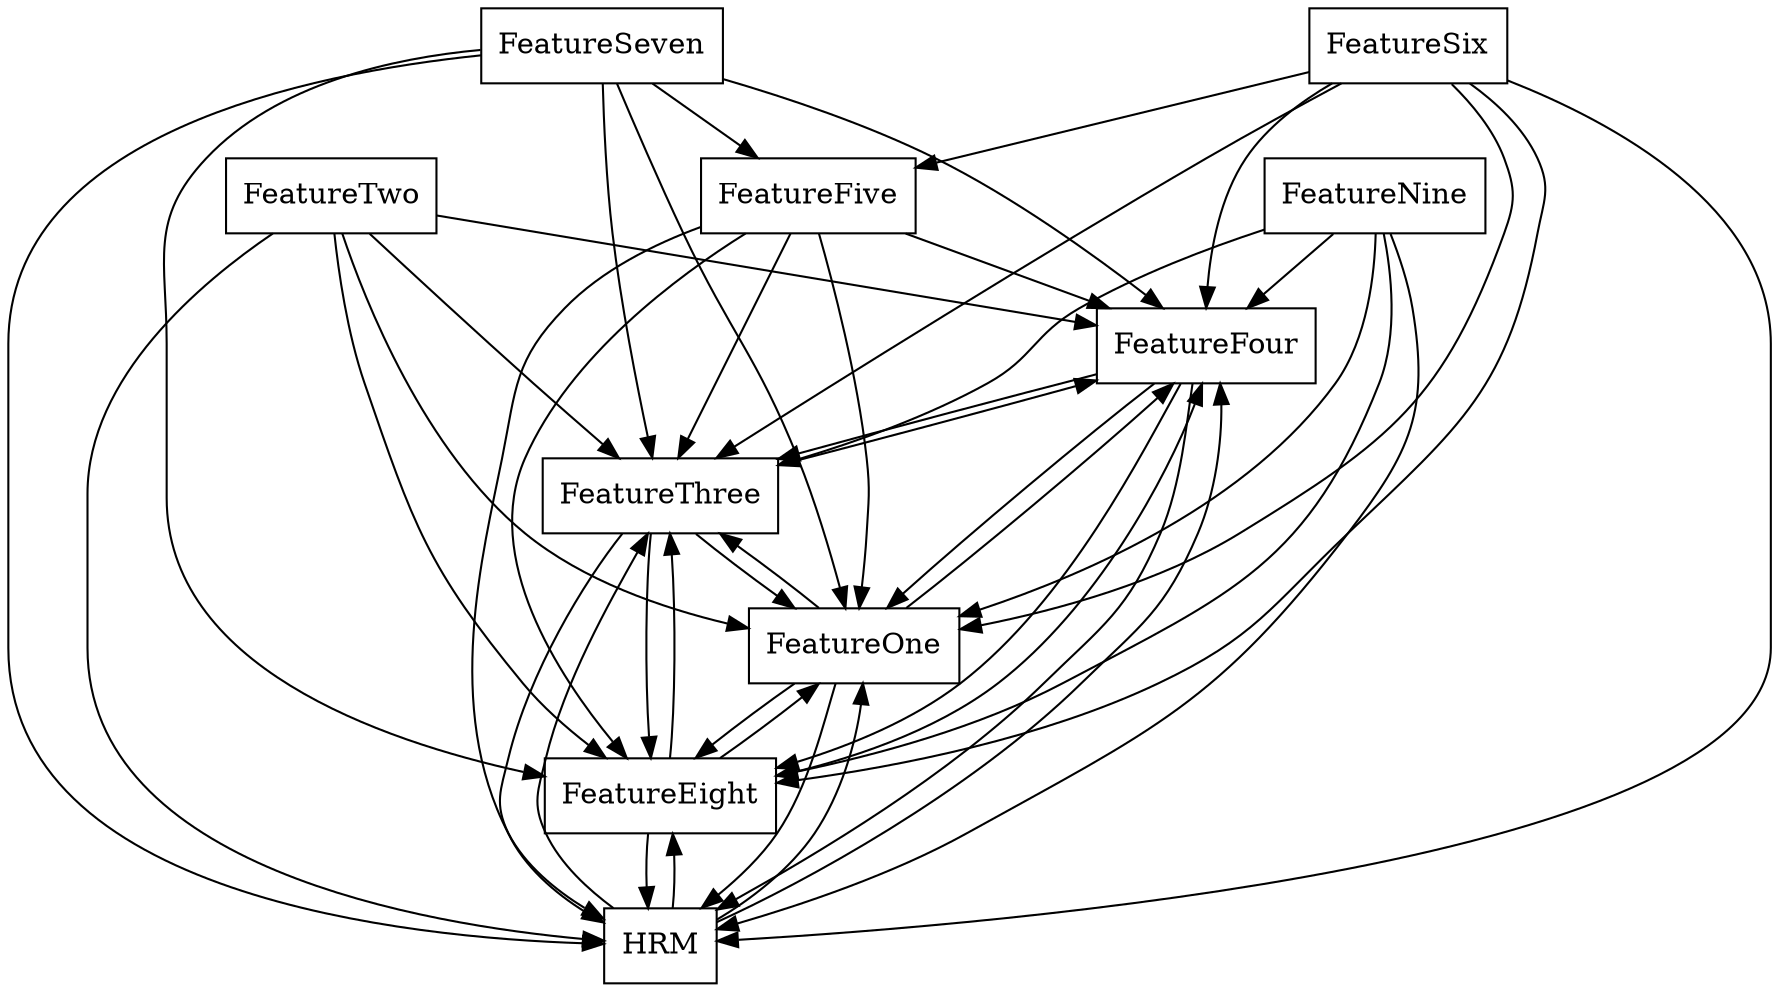 digraph{
graph [rankdir=TB];
node [shape=box];
edge [arrowhead=normal];
0[label="FeatureFour",]
1[label="FeatureTwo",]
2[label="FeatureThree",]
3[label="FeatureSeven",]
4[label="FeatureSix",]
5[label="FeatureFive",]
6[label="HRM",]
7[label="FeatureNine",]
8[label="FeatureEight",]
9[label="FeatureOne",]
0->2[label="",]
0->6[label="",]
0->8[label="",]
0->9[label="",]
1->0[label="",]
1->2[label="",]
1->6[label="",]
1->8[label="",]
1->9[label="",]
2->0[label="",]
2->6[label="",]
2->8[label="",]
2->9[label="",]
3->0[label="",]
3->2[label="",]
3->5[label="",]
3->6[label="",]
3->8[label="",]
3->9[label="",]
4->0[label="",]
4->2[label="",]
4->5[label="",]
4->6[label="",]
4->8[label="",]
4->9[label="",]
5->0[label="",]
5->2[label="",]
5->6[label="",]
5->8[label="",]
5->9[label="",]
6->0[label="",]
6->2[label="",]
6->8[label="",]
6->9[label="",]
7->0[label="",]
7->2[label="",]
7->6[label="",]
7->8[label="",]
7->9[label="",]
8->0[label="",]
8->2[label="",]
8->6[label="",]
8->9[label="",]
9->0[label="",]
9->2[label="",]
9->6[label="",]
9->8[label="",]
}
